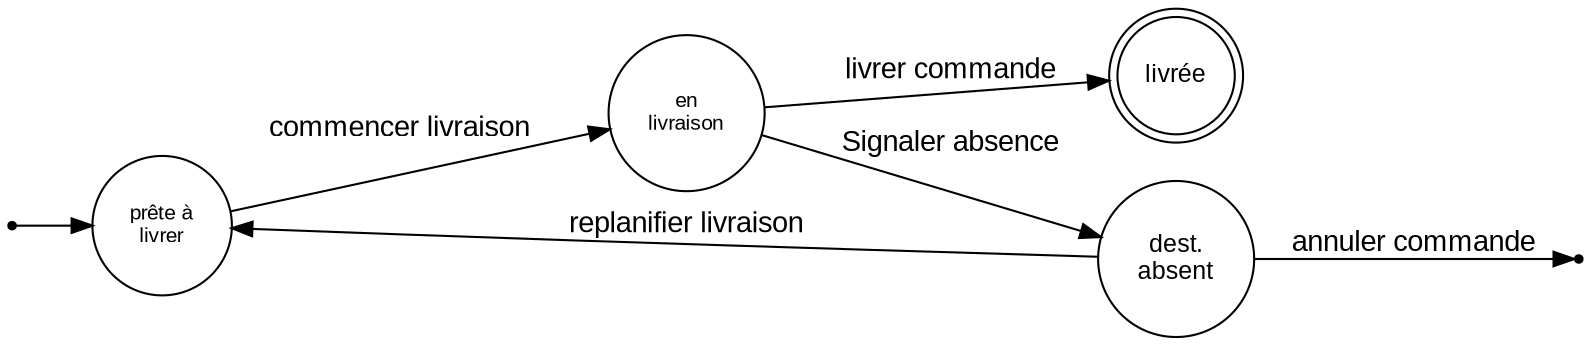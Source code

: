
digraph finite_state_machine {
    rankdir=LR;
    graph [fontname = "arial"];
    node [fontname = "arial"];
    edge [fontname = "arial"];

    node [shape = point ] ready;
    node [shape = point ] abort;

    node [shape = circle, label="prête à\nlivrer", fontsize=10] waiting_delivery;
    node [shape = circle, label="en\nlivraison", fontsize=10] delivering ;
    node [shape = doublecircle, label="livrée", fontsize=12] done;
    node [shape = circle, label="dest.\nabsent", fontsize=12] no_one_home;

    ready -> waiting_delivery
    waiting_delivery -> delivering [label = "commencer livraison"];
    delivering -> done [label = "livrer commande"] ;
    delivering -> no_one_home [label = "Signaler absence"] ;
    no_one_home -> waiting_delivery [label = "replanifier livraison"] ;
    no_one_home -> abort [label = "annuler commande"] ;
}



